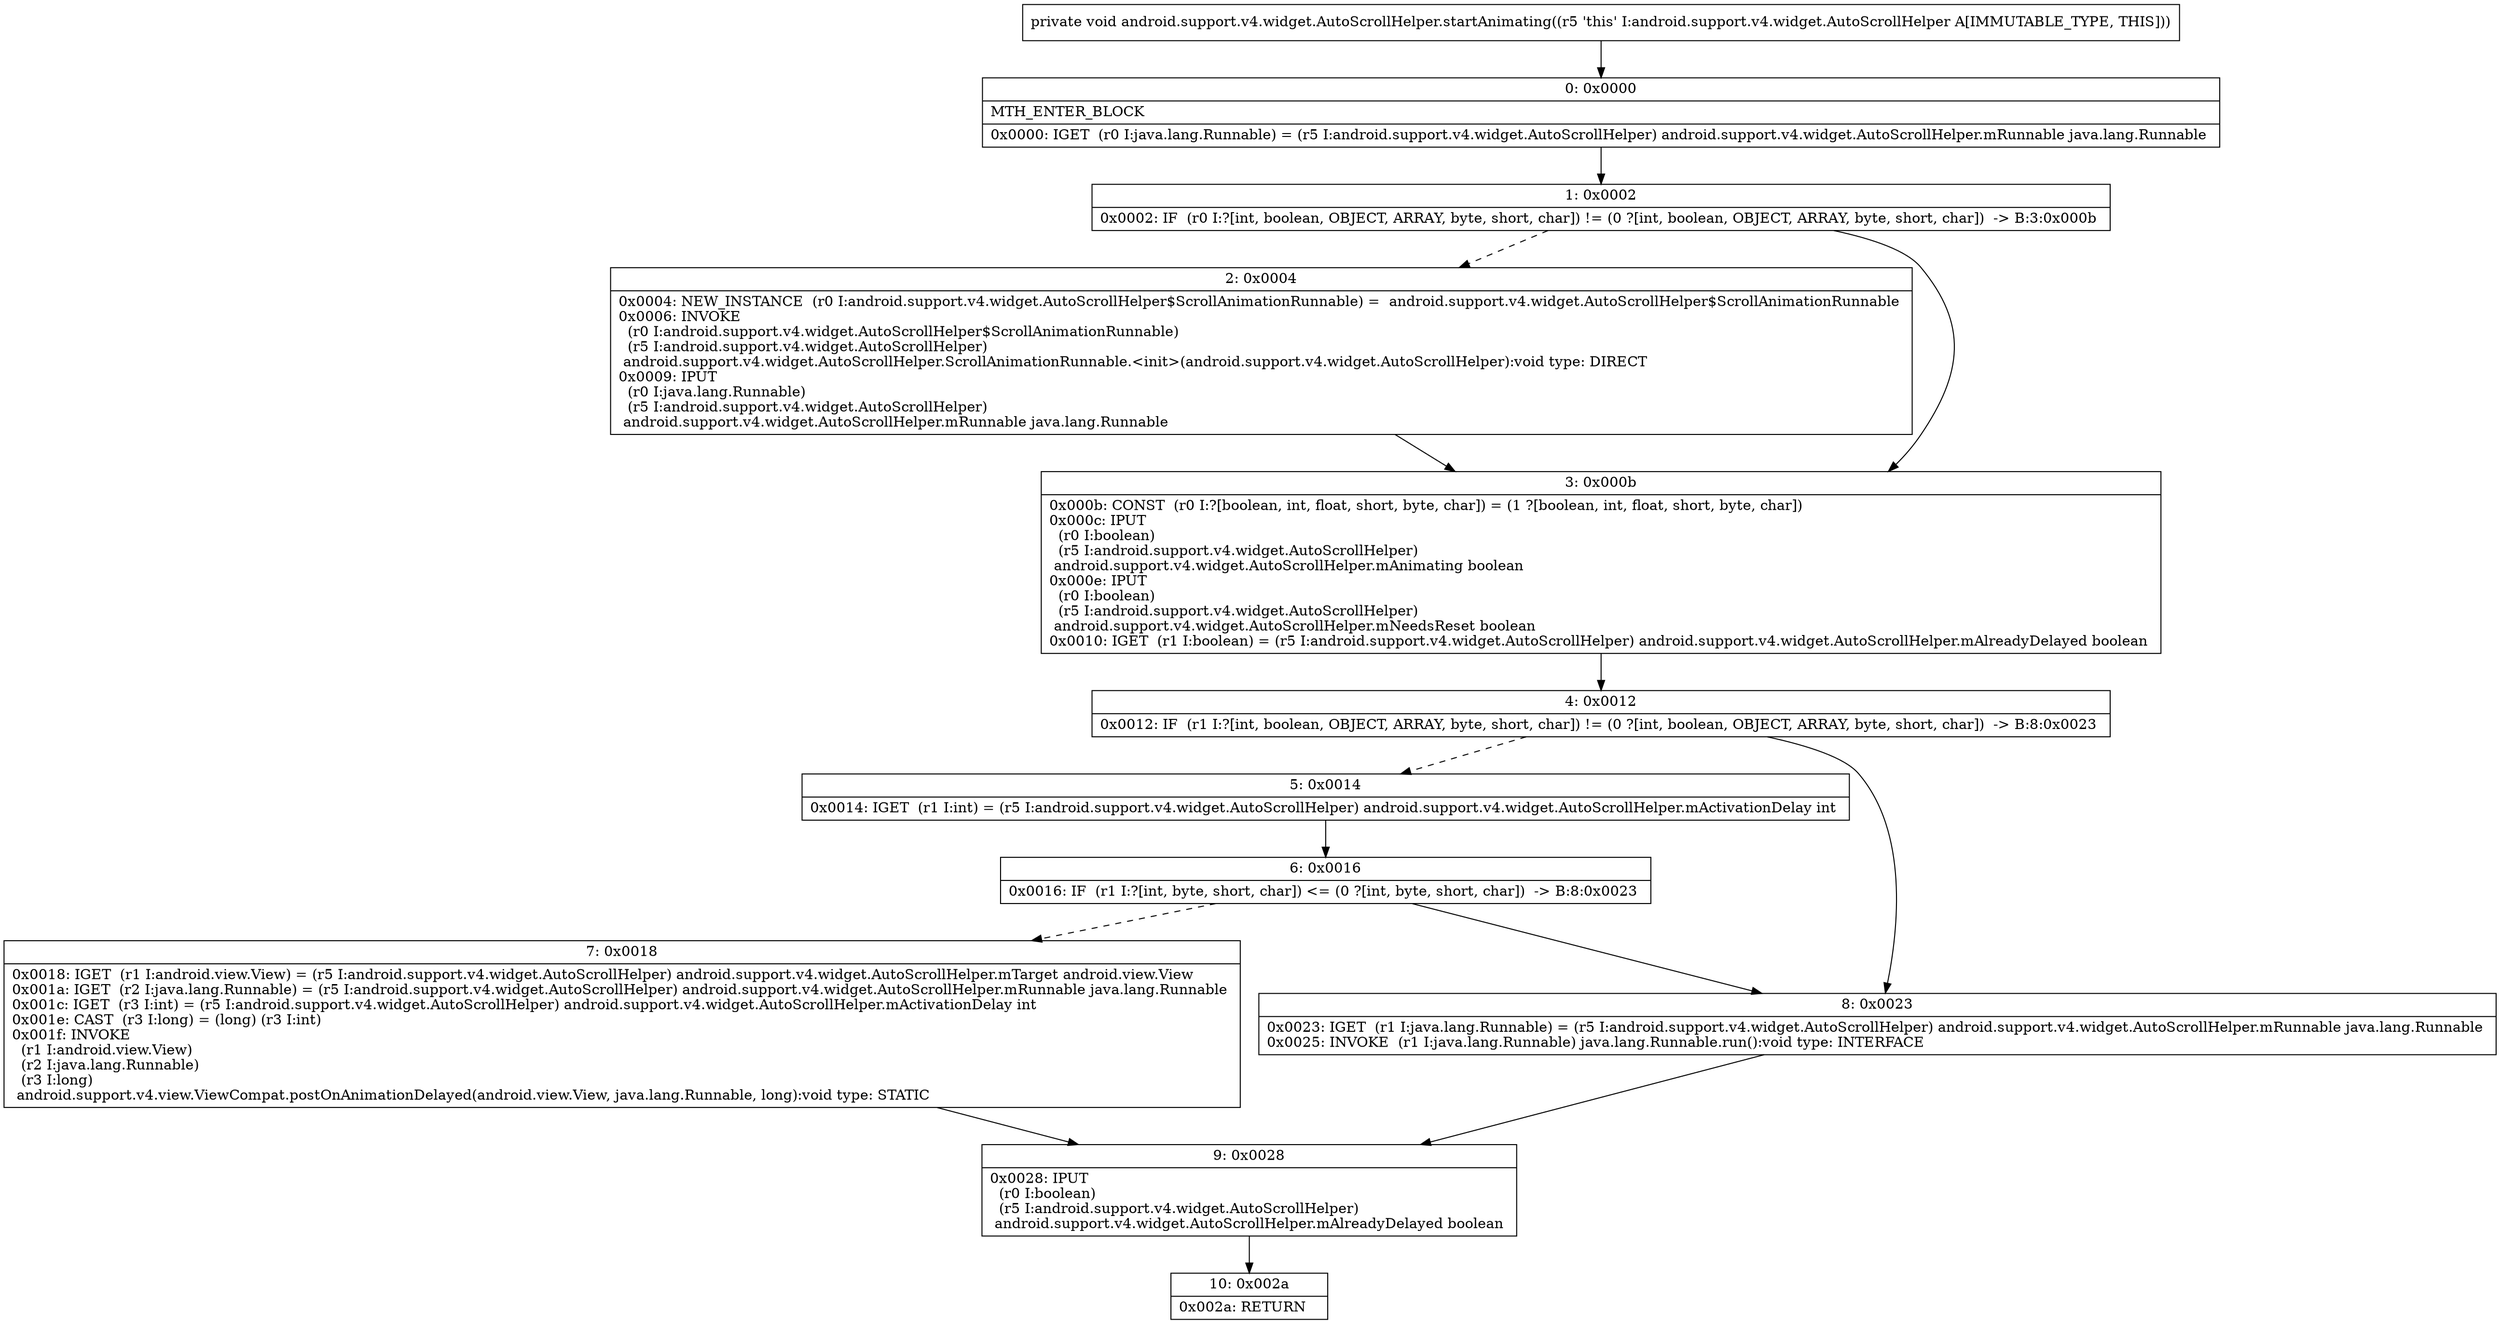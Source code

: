 digraph "CFG forandroid.support.v4.widget.AutoScrollHelper.startAnimating()V" {
Node_0 [shape=record,label="{0\:\ 0x0000|MTH_ENTER_BLOCK\l|0x0000: IGET  (r0 I:java.lang.Runnable) = (r5 I:android.support.v4.widget.AutoScrollHelper) android.support.v4.widget.AutoScrollHelper.mRunnable java.lang.Runnable \l}"];
Node_1 [shape=record,label="{1\:\ 0x0002|0x0002: IF  (r0 I:?[int, boolean, OBJECT, ARRAY, byte, short, char]) != (0 ?[int, boolean, OBJECT, ARRAY, byte, short, char])  \-\> B:3:0x000b \l}"];
Node_2 [shape=record,label="{2\:\ 0x0004|0x0004: NEW_INSTANCE  (r0 I:android.support.v4.widget.AutoScrollHelper$ScrollAnimationRunnable) =  android.support.v4.widget.AutoScrollHelper$ScrollAnimationRunnable \l0x0006: INVOKE  \l  (r0 I:android.support.v4.widget.AutoScrollHelper$ScrollAnimationRunnable)\l  (r5 I:android.support.v4.widget.AutoScrollHelper)\l android.support.v4.widget.AutoScrollHelper.ScrollAnimationRunnable.\<init\>(android.support.v4.widget.AutoScrollHelper):void type: DIRECT \l0x0009: IPUT  \l  (r0 I:java.lang.Runnable)\l  (r5 I:android.support.v4.widget.AutoScrollHelper)\l android.support.v4.widget.AutoScrollHelper.mRunnable java.lang.Runnable \l}"];
Node_3 [shape=record,label="{3\:\ 0x000b|0x000b: CONST  (r0 I:?[boolean, int, float, short, byte, char]) = (1 ?[boolean, int, float, short, byte, char]) \l0x000c: IPUT  \l  (r0 I:boolean)\l  (r5 I:android.support.v4.widget.AutoScrollHelper)\l android.support.v4.widget.AutoScrollHelper.mAnimating boolean \l0x000e: IPUT  \l  (r0 I:boolean)\l  (r5 I:android.support.v4.widget.AutoScrollHelper)\l android.support.v4.widget.AutoScrollHelper.mNeedsReset boolean \l0x0010: IGET  (r1 I:boolean) = (r5 I:android.support.v4.widget.AutoScrollHelper) android.support.v4.widget.AutoScrollHelper.mAlreadyDelayed boolean \l}"];
Node_4 [shape=record,label="{4\:\ 0x0012|0x0012: IF  (r1 I:?[int, boolean, OBJECT, ARRAY, byte, short, char]) != (0 ?[int, boolean, OBJECT, ARRAY, byte, short, char])  \-\> B:8:0x0023 \l}"];
Node_5 [shape=record,label="{5\:\ 0x0014|0x0014: IGET  (r1 I:int) = (r5 I:android.support.v4.widget.AutoScrollHelper) android.support.v4.widget.AutoScrollHelper.mActivationDelay int \l}"];
Node_6 [shape=record,label="{6\:\ 0x0016|0x0016: IF  (r1 I:?[int, byte, short, char]) \<= (0 ?[int, byte, short, char])  \-\> B:8:0x0023 \l}"];
Node_7 [shape=record,label="{7\:\ 0x0018|0x0018: IGET  (r1 I:android.view.View) = (r5 I:android.support.v4.widget.AutoScrollHelper) android.support.v4.widget.AutoScrollHelper.mTarget android.view.View \l0x001a: IGET  (r2 I:java.lang.Runnable) = (r5 I:android.support.v4.widget.AutoScrollHelper) android.support.v4.widget.AutoScrollHelper.mRunnable java.lang.Runnable \l0x001c: IGET  (r3 I:int) = (r5 I:android.support.v4.widget.AutoScrollHelper) android.support.v4.widget.AutoScrollHelper.mActivationDelay int \l0x001e: CAST  (r3 I:long) = (long) (r3 I:int) \l0x001f: INVOKE  \l  (r1 I:android.view.View)\l  (r2 I:java.lang.Runnable)\l  (r3 I:long)\l android.support.v4.view.ViewCompat.postOnAnimationDelayed(android.view.View, java.lang.Runnable, long):void type: STATIC \l}"];
Node_8 [shape=record,label="{8\:\ 0x0023|0x0023: IGET  (r1 I:java.lang.Runnable) = (r5 I:android.support.v4.widget.AutoScrollHelper) android.support.v4.widget.AutoScrollHelper.mRunnable java.lang.Runnable \l0x0025: INVOKE  (r1 I:java.lang.Runnable) java.lang.Runnable.run():void type: INTERFACE \l}"];
Node_9 [shape=record,label="{9\:\ 0x0028|0x0028: IPUT  \l  (r0 I:boolean)\l  (r5 I:android.support.v4.widget.AutoScrollHelper)\l android.support.v4.widget.AutoScrollHelper.mAlreadyDelayed boolean \l}"];
Node_10 [shape=record,label="{10\:\ 0x002a|0x002a: RETURN   \l}"];
MethodNode[shape=record,label="{private void android.support.v4.widget.AutoScrollHelper.startAnimating((r5 'this' I:android.support.v4.widget.AutoScrollHelper A[IMMUTABLE_TYPE, THIS])) }"];
MethodNode -> Node_0;
Node_0 -> Node_1;
Node_1 -> Node_2[style=dashed];
Node_1 -> Node_3;
Node_2 -> Node_3;
Node_3 -> Node_4;
Node_4 -> Node_5[style=dashed];
Node_4 -> Node_8;
Node_5 -> Node_6;
Node_6 -> Node_7[style=dashed];
Node_6 -> Node_8;
Node_7 -> Node_9;
Node_8 -> Node_9;
Node_9 -> Node_10;
}


